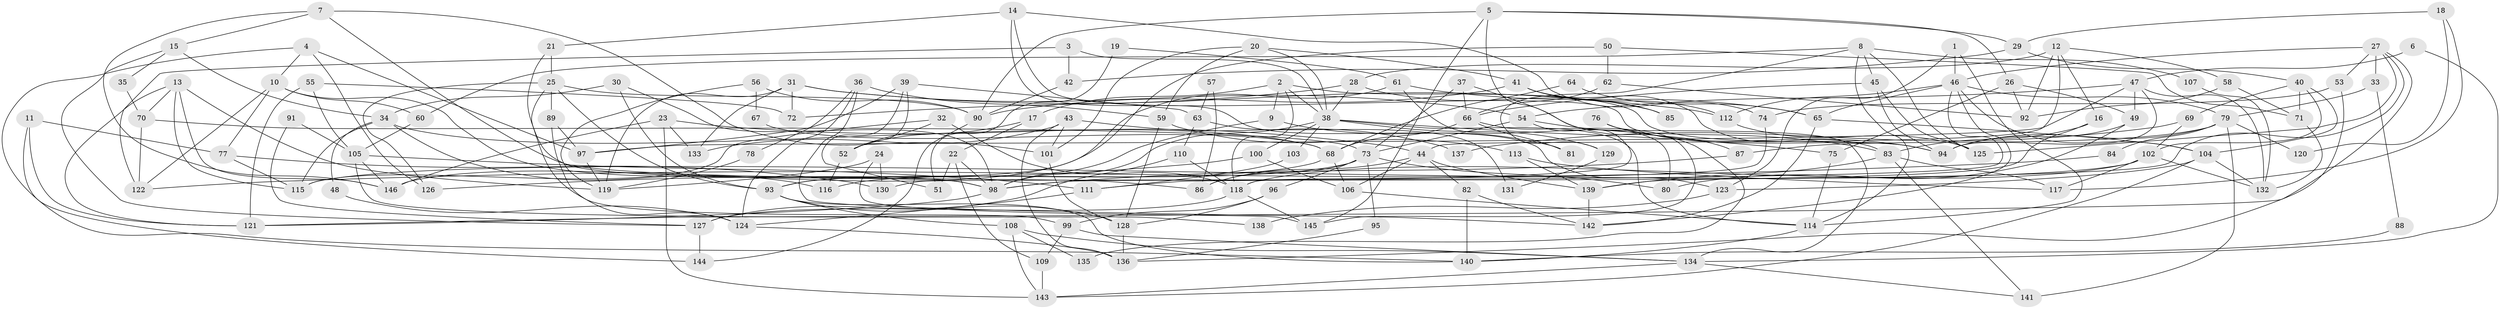 // coarse degree distribution, {5: 0.2602739726027397, 2: 0.1506849315068493, 3: 0.1643835616438356, 4: 0.1095890410958904, 7: 0.0684931506849315, 9: 0.0547945205479452, 6: 0.0821917808219178, 8: 0.0547945205479452, 10: 0.0136986301369863, 11: 0.0136986301369863, 16: 0.0136986301369863, 13: 0.0136986301369863}
// Generated by graph-tools (version 1.1) at 2025/55/03/04/25 21:55:23]
// undirected, 146 vertices, 292 edges
graph export_dot {
graph [start="1"]
  node [color=gray90,style=filled];
  1;
  2;
  3;
  4;
  5;
  6;
  7;
  8;
  9;
  10;
  11;
  12;
  13;
  14;
  15;
  16;
  17;
  18;
  19;
  20;
  21;
  22;
  23;
  24;
  25;
  26;
  27;
  28;
  29;
  30;
  31;
  32;
  33;
  34;
  35;
  36;
  37;
  38;
  39;
  40;
  41;
  42;
  43;
  44;
  45;
  46;
  47;
  48;
  49;
  50;
  51;
  52;
  53;
  54;
  55;
  56;
  57;
  58;
  59;
  60;
  61;
  62;
  63;
  64;
  65;
  66;
  67;
  68;
  69;
  70;
  71;
  72;
  73;
  74;
  75;
  76;
  77;
  78;
  79;
  80;
  81;
  82;
  83;
  84;
  85;
  86;
  87;
  88;
  89;
  90;
  91;
  92;
  93;
  94;
  95;
  96;
  97;
  98;
  99;
  100;
  101;
  102;
  103;
  104;
  105;
  106;
  107;
  108;
  109;
  110;
  111;
  112;
  113;
  114;
  115;
  116;
  117;
  118;
  119;
  120;
  121;
  122;
  123;
  124;
  125;
  126;
  127;
  128;
  129;
  130;
  131;
  132;
  133;
  134;
  135;
  136;
  137;
  138;
  139;
  140;
  141;
  142;
  143;
  144;
  145;
  146;
  1 -- 114;
  1 -- 46;
  1 -- 123;
  2 -- 118;
  2 -- 38;
  2 -- 9;
  2 -- 17;
  2 -- 94;
  3 -- 42;
  3 -- 38;
  3 -- 122;
  4 -- 140;
  4 -- 97;
  4 -- 10;
  4 -- 126;
  5 -- 90;
  5 -- 26;
  5 -- 29;
  5 -- 135;
  5 -- 145;
  6 -- 47;
  6 -- 134;
  7 -- 101;
  7 -- 146;
  7 -- 15;
  7 -- 86;
  8 -- 45;
  8 -- 125;
  8 -- 60;
  8 -- 107;
  8 -- 114;
  8 -- 129;
  9 -- 98;
  9 -- 81;
  10 -- 77;
  10 -- 60;
  10 -- 98;
  10 -- 122;
  11 -- 144;
  11 -- 121;
  11 -- 77;
  12 -- 16;
  12 -- 44;
  12 -- 28;
  12 -- 58;
  12 -- 92;
  13 -- 115;
  13 -- 70;
  13 -- 119;
  13 -- 121;
  13 -- 146;
  14 -- 123;
  14 -- 21;
  14 -- 74;
  14 -- 94;
  15 -- 34;
  15 -- 35;
  15 -- 127;
  16 -- 139;
  16 -- 83;
  17 -- 22;
  17 -- 52;
  18 -- 29;
  18 -- 117;
  18 -- 120;
  19 -- 61;
  19 -- 51;
  20 -- 38;
  20 -- 101;
  20 -- 41;
  20 -- 59;
  21 -- 98;
  21 -- 25;
  22 -- 98;
  22 -- 109;
  22 -- 51;
  23 -- 44;
  23 -- 146;
  23 -- 133;
  23 -- 143;
  24 -- 145;
  24 -- 130;
  24 -- 119;
  25 -- 126;
  25 -- 99;
  25 -- 89;
  25 -- 90;
  25 -- 93;
  26 -- 92;
  26 -- 49;
  26 -- 75;
  27 -- 46;
  27 -- 98;
  27 -- 33;
  27 -- 53;
  27 -- 121;
  27 -- 125;
  28 -- 38;
  28 -- 72;
  28 -- 85;
  29 -- 40;
  29 -- 42;
  30 -- 98;
  30 -- 93;
  30 -- 34;
  31 -- 54;
  31 -- 119;
  31 -- 72;
  31 -- 112;
  31 -- 133;
  32 -- 52;
  32 -- 115;
  32 -- 118;
  33 -- 79;
  33 -- 88;
  34 -- 68;
  34 -- 48;
  34 -- 115;
  34 -- 116;
  35 -- 70;
  36 -- 124;
  36 -- 142;
  36 -- 59;
  36 -- 78;
  37 -- 66;
  37 -- 73;
  37 -- 134;
  38 -- 98;
  38 -- 114;
  38 -- 75;
  38 -- 100;
  38 -- 103;
  38 -- 129;
  39 -- 97;
  39 -- 52;
  39 -- 51;
  39 -- 63;
  40 -- 104;
  40 -- 102;
  40 -- 69;
  40 -- 71;
  41 -- 83;
  41 -- 85;
  41 -- 90;
  41 -- 112;
  42 -- 90;
  43 -- 133;
  43 -- 136;
  43 -- 101;
  43 -- 137;
  44 -- 106;
  44 -- 139;
  44 -- 82;
  44 -- 86;
  45 -- 94;
  45 -- 125;
  45 -- 66;
  46 -- 112;
  46 -- 104;
  46 -- 65;
  46 -- 79;
  46 -- 130;
  46 -- 142;
  47 -- 132;
  47 -- 94;
  47 -- 49;
  47 -- 54;
  47 -- 97;
  48 -- 124;
  49 -- 94;
  49 -- 80;
  50 -- 62;
  50 -- 93;
  50 -- 71;
  52 -- 116;
  53 -- 136;
  53 -- 74;
  54 -- 83;
  54 -- 73;
  54 -- 111;
  55 -- 72;
  55 -- 121;
  55 -- 105;
  56 -- 90;
  56 -- 119;
  56 -- 67;
  57 -- 63;
  57 -- 86;
  58 -- 71;
  58 -- 92;
  59 -- 113;
  59 -- 128;
  60 -- 105;
  61 -- 146;
  61 -- 80;
  61 -- 65;
  62 -- 66;
  62 -- 92;
  63 -- 110;
  63 -- 131;
  64 -- 68;
  64 -- 65;
  65 -- 104;
  65 -- 142;
  66 -- 145;
  66 -- 68;
  66 -- 81;
  67 -- 68;
  68 -- 93;
  68 -- 106;
  69 -- 102;
  69 -- 137;
  70 -- 122;
  70 -- 73;
  71 -- 132;
  73 -- 86;
  73 -- 80;
  73 -- 95;
  73 -- 96;
  73 -- 116;
  74 -- 118;
  75 -- 114;
  76 -- 94;
  76 -- 87;
  77 -- 115;
  77 -- 130;
  78 -- 119;
  79 -- 94;
  79 -- 84;
  79 -- 87;
  79 -- 120;
  79 -- 141;
  82 -- 142;
  82 -- 140;
  83 -- 139;
  83 -- 141;
  83 -- 117;
  84 -- 122;
  87 -- 98;
  88 -- 140;
  89 -- 97;
  89 -- 124;
  90 -- 144;
  91 -- 127;
  91 -- 105;
  93 -- 140;
  93 -- 108;
  93 -- 128;
  95 -- 136;
  96 -- 128;
  96 -- 99;
  97 -- 119;
  98 -- 121;
  99 -- 134;
  99 -- 109;
  100 -- 106;
  100 -- 126;
  101 -- 128;
  102 -- 132;
  102 -- 118;
  102 -- 115;
  102 -- 117;
  103 -- 111;
  104 -- 143;
  104 -- 123;
  104 -- 132;
  105 -- 111;
  105 -- 138;
  105 -- 146;
  106 -- 114;
  107 -- 132;
  108 -- 143;
  108 -- 134;
  108 -- 135;
  109 -- 143;
  110 -- 127;
  110 -- 118;
  111 -- 124;
  112 -- 125;
  113 -- 117;
  113 -- 139;
  114 -- 140;
  118 -- 127;
  118 -- 145;
  123 -- 138;
  124 -- 136;
  127 -- 144;
  128 -- 136;
  129 -- 131;
  134 -- 141;
  134 -- 143;
  139 -- 142;
}
